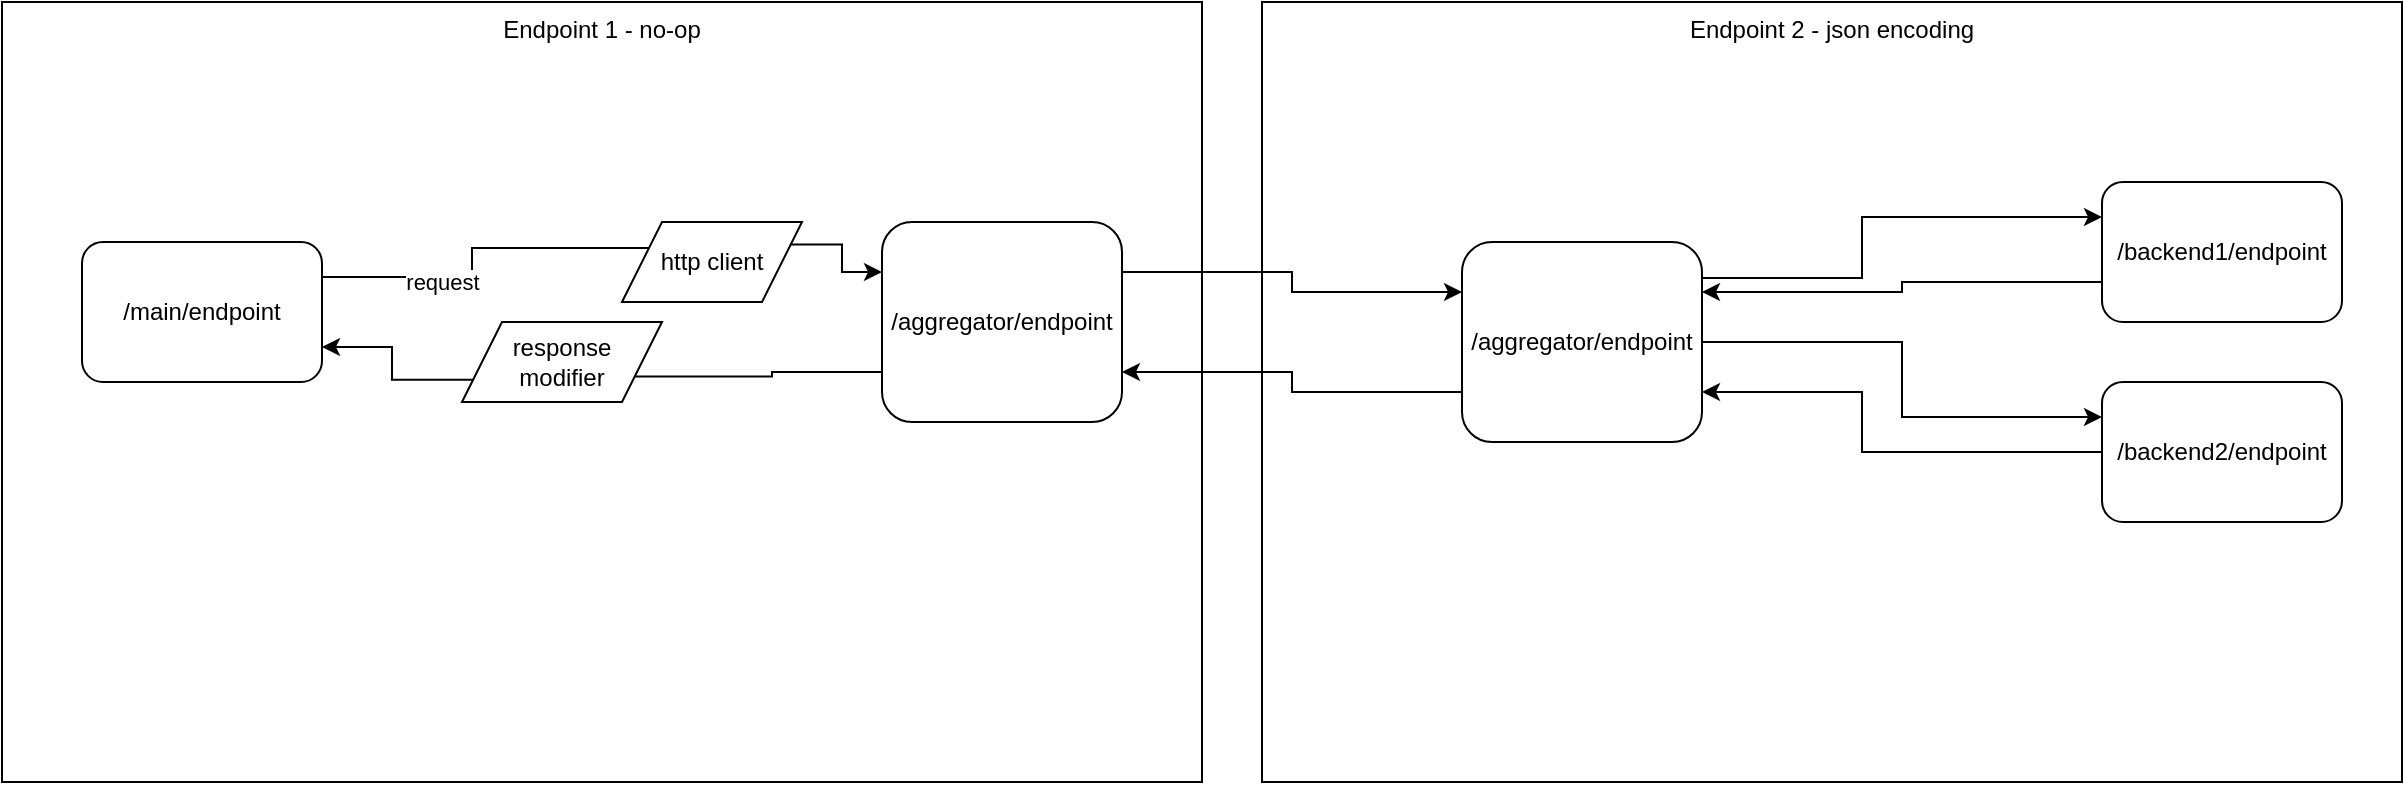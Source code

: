 <mxfile version="20.8.20" type="github">
  <diagram id="C5RBs43oDa-KdzZeNtuy" name="Page-1">
    <mxGraphModel dx="2854" dy="1156" grid="1" gridSize="10" guides="1" tooltips="1" connect="1" arrows="1" fold="1" page="1" pageScale="1" pageWidth="827" pageHeight="1169" math="0" shadow="0">
      <root>
        <mxCell id="WIyWlLk6GJQsqaUBKTNV-0" />
        <mxCell id="WIyWlLk6GJQsqaUBKTNV-1" parent="WIyWlLk6GJQsqaUBKTNV-0" />
        <mxCell id="uDCEw50RylDOGRhmZDIv-4" value="Endpoint 1 - no-op" style="rounded=0;whiteSpace=wrap;html=1;verticalAlign=top;" vertex="1" parent="WIyWlLk6GJQsqaUBKTNV-1">
          <mxGeometry x="-550" y="260" width="600" height="390" as="geometry" />
        </mxCell>
        <mxCell id="uDCEw50RylDOGRhmZDIv-8" style="edgeStyle=orthogonalEdgeStyle;rounded=0;orthogonalLoop=1;jettySize=auto;html=1;exitX=1;exitY=0.25;exitDx=0;exitDy=0;entryX=0;entryY=0.25;entryDx=0;entryDy=0;startArrow=none;" edge="1" parent="WIyWlLk6GJQsqaUBKTNV-1" source="uDCEw50RylDOGRhmZDIv-20" target="uDCEw50RylDOGRhmZDIv-0">
          <mxGeometry relative="1" as="geometry" />
        </mxCell>
        <mxCell id="WIyWlLk6GJQsqaUBKTNV-3" value="/main/endpoint" style="rounded=1;whiteSpace=wrap;html=1;fontSize=12;glass=0;strokeWidth=1;shadow=0;" parent="WIyWlLk6GJQsqaUBKTNV-1" vertex="1">
          <mxGeometry x="-510" y="380" width="120" height="70" as="geometry" />
        </mxCell>
        <mxCell id="uDCEw50RylDOGRhmZDIv-11" style="edgeStyle=orthogonalEdgeStyle;rounded=0;orthogonalLoop=1;jettySize=auto;html=1;exitX=0;exitY=0.75;exitDx=0;exitDy=0;entryX=1;entryY=0.75;entryDx=0;entryDy=0;startArrow=none;" edge="1" parent="WIyWlLk6GJQsqaUBKTNV-1" source="uDCEw50RylDOGRhmZDIv-12" target="WIyWlLk6GJQsqaUBKTNV-3">
          <mxGeometry relative="1" as="geometry" />
        </mxCell>
        <mxCell id="uDCEw50RylDOGRhmZDIv-0" value="/aggregator/endpoint" style="rounded=1;whiteSpace=wrap;html=1;fontSize=12;glass=0;strokeWidth=1;shadow=0;" vertex="1" parent="WIyWlLk6GJQsqaUBKTNV-1">
          <mxGeometry x="-110" y="370" width="120" height="100" as="geometry" />
        </mxCell>
        <mxCell id="uDCEw50RylDOGRhmZDIv-5" value="Endpoint 2 - json encoding" style="rounded=0;whiteSpace=wrap;html=1;verticalAlign=top;" vertex="1" parent="WIyWlLk6GJQsqaUBKTNV-1">
          <mxGeometry x="80" y="260" width="570" height="390" as="geometry" />
        </mxCell>
        <mxCell id="uDCEw50RylDOGRhmZDIv-16" style="edgeStyle=orthogonalEdgeStyle;rounded=0;orthogonalLoop=1;jettySize=auto;html=1;exitX=1;exitY=0.25;exitDx=0;exitDy=0;entryX=0;entryY=0.25;entryDx=0;entryDy=0;" edge="1" parent="WIyWlLk6GJQsqaUBKTNV-1" source="uDCEw50RylDOGRhmZDIv-0" target="uDCEw50RylDOGRhmZDIv-13">
          <mxGeometry relative="1" as="geometry" />
        </mxCell>
        <mxCell id="uDCEw50RylDOGRhmZDIv-27" style="edgeStyle=orthogonalEdgeStyle;rounded=0;orthogonalLoop=1;jettySize=auto;html=1;exitX=0;exitY=0.5;exitDx=0;exitDy=0;entryX=1;entryY=0.25;entryDx=0;entryDy=0;" edge="1" parent="WIyWlLk6GJQsqaUBKTNV-1" source="uDCEw50RylDOGRhmZDIv-6" target="uDCEw50RylDOGRhmZDIv-13">
          <mxGeometry relative="1" as="geometry">
            <Array as="points">
              <mxPoint x="500" y="400" />
              <mxPoint x="400" y="400" />
              <mxPoint x="400" y="405" />
            </Array>
          </mxGeometry>
        </mxCell>
        <mxCell id="uDCEw50RylDOGRhmZDIv-6" value="/backend1/endpoint" style="rounded=1;whiteSpace=wrap;html=1;fontSize=12;glass=0;strokeWidth=1;shadow=0;" vertex="1" parent="WIyWlLk6GJQsqaUBKTNV-1">
          <mxGeometry x="500" y="350" width="120" height="70" as="geometry" />
        </mxCell>
        <mxCell id="uDCEw50RylDOGRhmZDIv-29" style="edgeStyle=orthogonalEdgeStyle;rounded=0;orthogonalLoop=1;jettySize=auto;html=1;exitX=0;exitY=0.5;exitDx=0;exitDy=0;entryX=1;entryY=0.75;entryDx=0;entryDy=0;" edge="1" parent="WIyWlLk6GJQsqaUBKTNV-1" source="uDCEw50RylDOGRhmZDIv-7" target="uDCEw50RylDOGRhmZDIv-13">
          <mxGeometry relative="1" as="geometry">
            <Array as="points">
              <mxPoint x="380" y="485" />
              <mxPoint x="380" y="455" />
            </Array>
          </mxGeometry>
        </mxCell>
        <mxCell id="uDCEw50RylDOGRhmZDIv-7" value="/backend2/endpoint" style="rounded=1;whiteSpace=wrap;html=1;fontSize=12;glass=0;strokeWidth=1;shadow=0;" vertex="1" parent="WIyWlLk6GJQsqaUBKTNV-1">
          <mxGeometry x="500" y="450" width="120" height="70" as="geometry" />
        </mxCell>
        <mxCell id="uDCEw50RylDOGRhmZDIv-21" style="edgeStyle=orthogonalEdgeStyle;rounded=0;orthogonalLoop=1;jettySize=auto;html=1;exitX=1;exitY=0.25;exitDx=0;exitDy=0;entryX=0;entryY=0.25;entryDx=0;entryDy=0;" edge="1" parent="WIyWlLk6GJQsqaUBKTNV-1" source="uDCEw50RylDOGRhmZDIv-13" target="uDCEw50RylDOGRhmZDIv-6">
          <mxGeometry relative="1" as="geometry">
            <Array as="points">
              <mxPoint x="380" y="398" />
              <mxPoint x="380" y="368" />
            </Array>
          </mxGeometry>
        </mxCell>
        <mxCell id="uDCEw50RylDOGRhmZDIv-26" style="edgeStyle=orthogonalEdgeStyle;rounded=0;orthogonalLoop=1;jettySize=auto;html=1;exitX=0;exitY=0.75;exitDx=0;exitDy=0;entryX=1;entryY=0.75;entryDx=0;entryDy=0;" edge="1" parent="WIyWlLk6GJQsqaUBKTNV-1" source="uDCEw50RylDOGRhmZDIv-13" target="uDCEw50RylDOGRhmZDIv-0">
          <mxGeometry relative="1" as="geometry" />
        </mxCell>
        <mxCell id="uDCEw50RylDOGRhmZDIv-28" style="edgeStyle=orthogonalEdgeStyle;rounded=0;orthogonalLoop=1;jettySize=auto;html=1;exitX=1;exitY=0.5;exitDx=0;exitDy=0;entryX=0;entryY=0.25;entryDx=0;entryDy=0;" edge="1" parent="WIyWlLk6GJQsqaUBKTNV-1" source="uDCEw50RylDOGRhmZDIv-13" target="uDCEw50RylDOGRhmZDIv-7">
          <mxGeometry relative="1" as="geometry" />
        </mxCell>
        <mxCell id="uDCEw50RylDOGRhmZDIv-13" value="/aggregator/endpoint" style="rounded=1;whiteSpace=wrap;html=1;fontSize=12;glass=0;strokeWidth=1;shadow=0;" vertex="1" parent="WIyWlLk6GJQsqaUBKTNV-1">
          <mxGeometry x="180" y="380" width="120" height="100" as="geometry" />
        </mxCell>
        <mxCell id="uDCEw50RylDOGRhmZDIv-22" value="" style="edgeStyle=orthogonalEdgeStyle;rounded=0;orthogonalLoop=1;jettySize=auto;html=1;exitX=0;exitY=0.75;exitDx=0;exitDy=0;entryX=1;entryY=0.75;entryDx=0;entryDy=0;endArrow=none;" edge="1" parent="WIyWlLk6GJQsqaUBKTNV-1" source="uDCEw50RylDOGRhmZDIv-0" target="uDCEw50RylDOGRhmZDIv-12">
          <mxGeometry relative="1" as="geometry">
            <mxPoint x="-150" y="433" as="sourcePoint" />
            <mxPoint x="-390" y="433" as="targetPoint" />
          </mxGeometry>
        </mxCell>
        <mxCell id="uDCEw50RylDOGRhmZDIv-12" value="response &lt;br&gt;modifier" style="shape=parallelogram;perimeter=parallelogramPerimeter;whiteSpace=wrap;html=1;fixedSize=1;" vertex="1" parent="WIyWlLk6GJQsqaUBKTNV-1">
          <mxGeometry x="-320" y="420" width="100" height="40" as="geometry" />
        </mxCell>
        <mxCell id="uDCEw50RylDOGRhmZDIv-30" value="" style="edgeStyle=orthogonalEdgeStyle;rounded=0;orthogonalLoop=1;jettySize=auto;html=1;exitX=1;exitY=0.25;exitDx=0;exitDy=0;entryX=0;entryY=0.25;entryDx=0;entryDy=0;endArrow=none;" edge="1" parent="WIyWlLk6GJQsqaUBKTNV-1" source="WIyWlLk6GJQsqaUBKTNV-3" target="uDCEw50RylDOGRhmZDIv-20">
          <mxGeometry relative="1" as="geometry">
            <mxPoint x="-390" y="398" as="sourcePoint" />
            <mxPoint x="-150" y="395" as="targetPoint" />
          </mxGeometry>
        </mxCell>
        <mxCell id="uDCEw50RylDOGRhmZDIv-31" value="request" style="edgeLabel;html=1;align=center;verticalAlign=middle;resizable=0;points=[];" vertex="1" connectable="0" parent="uDCEw50RylDOGRhmZDIv-30">
          <mxGeometry x="-0.333" y="-1" relative="1" as="geometry">
            <mxPoint y="1" as="offset" />
          </mxGeometry>
        </mxCell>
        <mxCell id="uDCEw50RylDOGRhmZDIv-20" value="http client" style="shape=parallelogram;perimeter=parallelogramPerimeter;whiteSpace=wrap;html=1;fixedSize=1;" vertex="1" parent="WIyWlLk6GJQsqaUBKTNV-1">
          <mxGeometry x="-240" y="370" width="90" height="40" as="geometry" />
        </mxCell>
      </root>
    </mxGraphModel>
  </diagram>
</mxfile>
